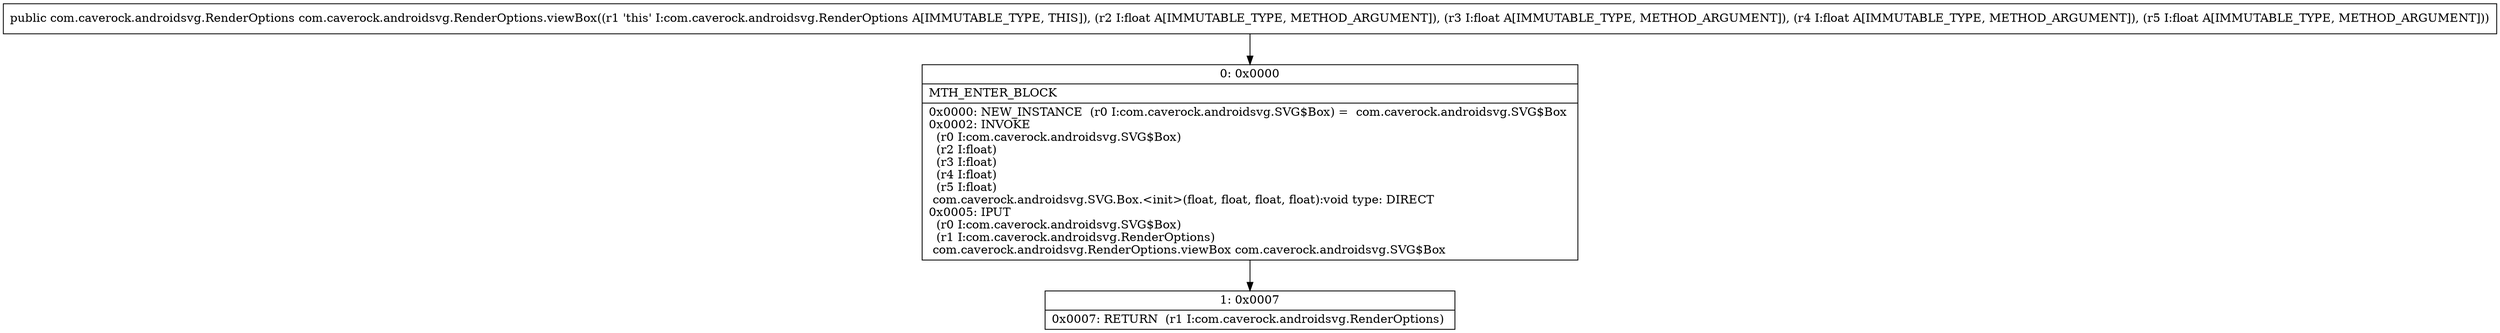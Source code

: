 digraph "CFG forcom.caverock.androidsvg.RenderOptions.viewBox(FFFF)Lcom\/caverock\/androidsvg\/RenderOptions;" {
Node_0 [shape=record,label="{0\:\ 0x0000|MTH_ENTER_BLOCK\l|0x0000: NEW_INSTANCE  (r0 I:com.caverock.androidsvg.SVG$Box) =  com.caverock.androidsvg.SVG$Box \l0x0002: INVOKE  \l  (r0 I:com.caverock.androidsvg.SVG$Box)\l  (r2 I:float)\l  (r3 I:float)\l  (r4 I:float)\l  (r5 I:float)\l com.caverock.androidsvg.SVG.Box.\<init\>(float, float, float, float):void type: DIRECT \l0x0005: IPUT  \l  (r0 I:com.caverock.androidsvg.SVG$Box)\l  (r1 I:com.caverock.androidsvg.RenderOptions)\l com.caverock.androidsvg.RenderOptions.viewBox com.caverock.androidsvg.SVG$Box \l}"];
Node_1 [shape=record,label="{1\:\ 0x0007|0x0007: RETURN  (r1 I:com.caverock.androidsvg.RenderOptions) \l}"];
MethodNode[shape=record,label="{public com.caverock.androidsvg.RenderOptions com.caverock.androidsvg.RenderOptions.viewBox((r1 'this' I:com.caverock.androidsvg.RenderOptions A[IMMUTABLE_TYPE, THIS]), (r2 I:float A[IMMUTABLE_TYPE, METHOD_ARGUMENT]), (r3 I:float A[IMMUTABLE_TYPE, METHOD_ARGUMENT]), (r4 I:float A[IMMUTABLE_TYPE, METHOD_ARGUMENT]), (r5 I:float A[IMMUTABLE_TYPE, METHOD_ARGUMENT])) }"];
MethodNode -> Node_0;
Node_0 -> Node_1;
}

